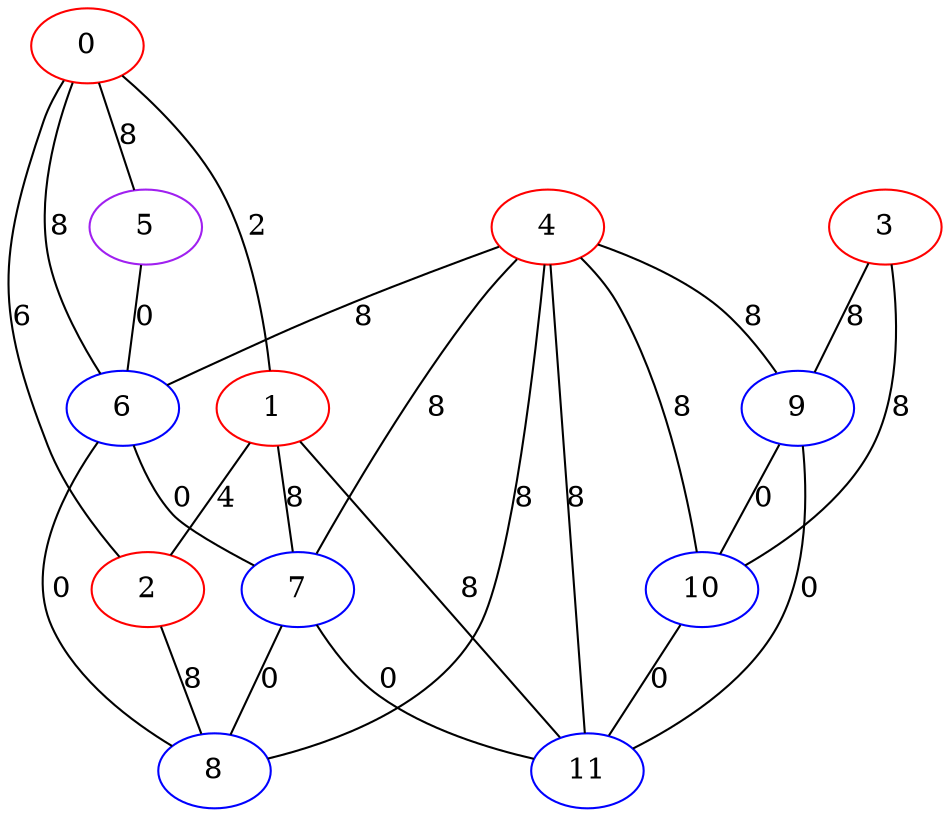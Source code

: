 graph "" {
0 [color=red, weight=1];
1 [color=red, weight=1];
2 [color=red, weight=1];
3 [color=red, weight=1];
4 [color=red, weight=1];
5 [color=purple, weight=4];
6 [color=blue, weight=3];
7 [color=blue, weight=3];
8 [color=blue, weight=3];
9 [color=blue, weight=3];
10 [color=blue, weight=3];
11 [color=blue, weight=3];
0 -- 1  [key=0, label=2];
0 -- 2  [key=0, label=6];
0 -- 5  [key=0, label=8];
0 -- 6  [key=0, label=8];
1 -- 2  [key=0, label=4];
1 -- 11  [key=0, label=8];
1 -- 7  [key=0, label=8];
2 -- 8  [key=0, label=8];
3 -- 9  [key=0, label=8];
3 -- 10  [key=0, label=8];
4 -- 6  [key=0, label=8];
4 -- 7  [key=0, label=8];
4 -- 8  [key=0, label=8];
4 -- 9  [key=0, label=8];
4 -- 10  [key=0, label=8];
4 -- 11  [key=0, label=8];
5 -- 6  [key=0, label=0];
6 -- 8  [key=0, label=0];
6 -- 7  [key=0, label=0];
7 -- 8  [key=0, label=0];
7 -- 11  [key=0, label=0];
9 -- 10  [key=0, label=0];
9 -- 11  [key=0, label=0];
10 -- 11  [key=0, label=0];
}
